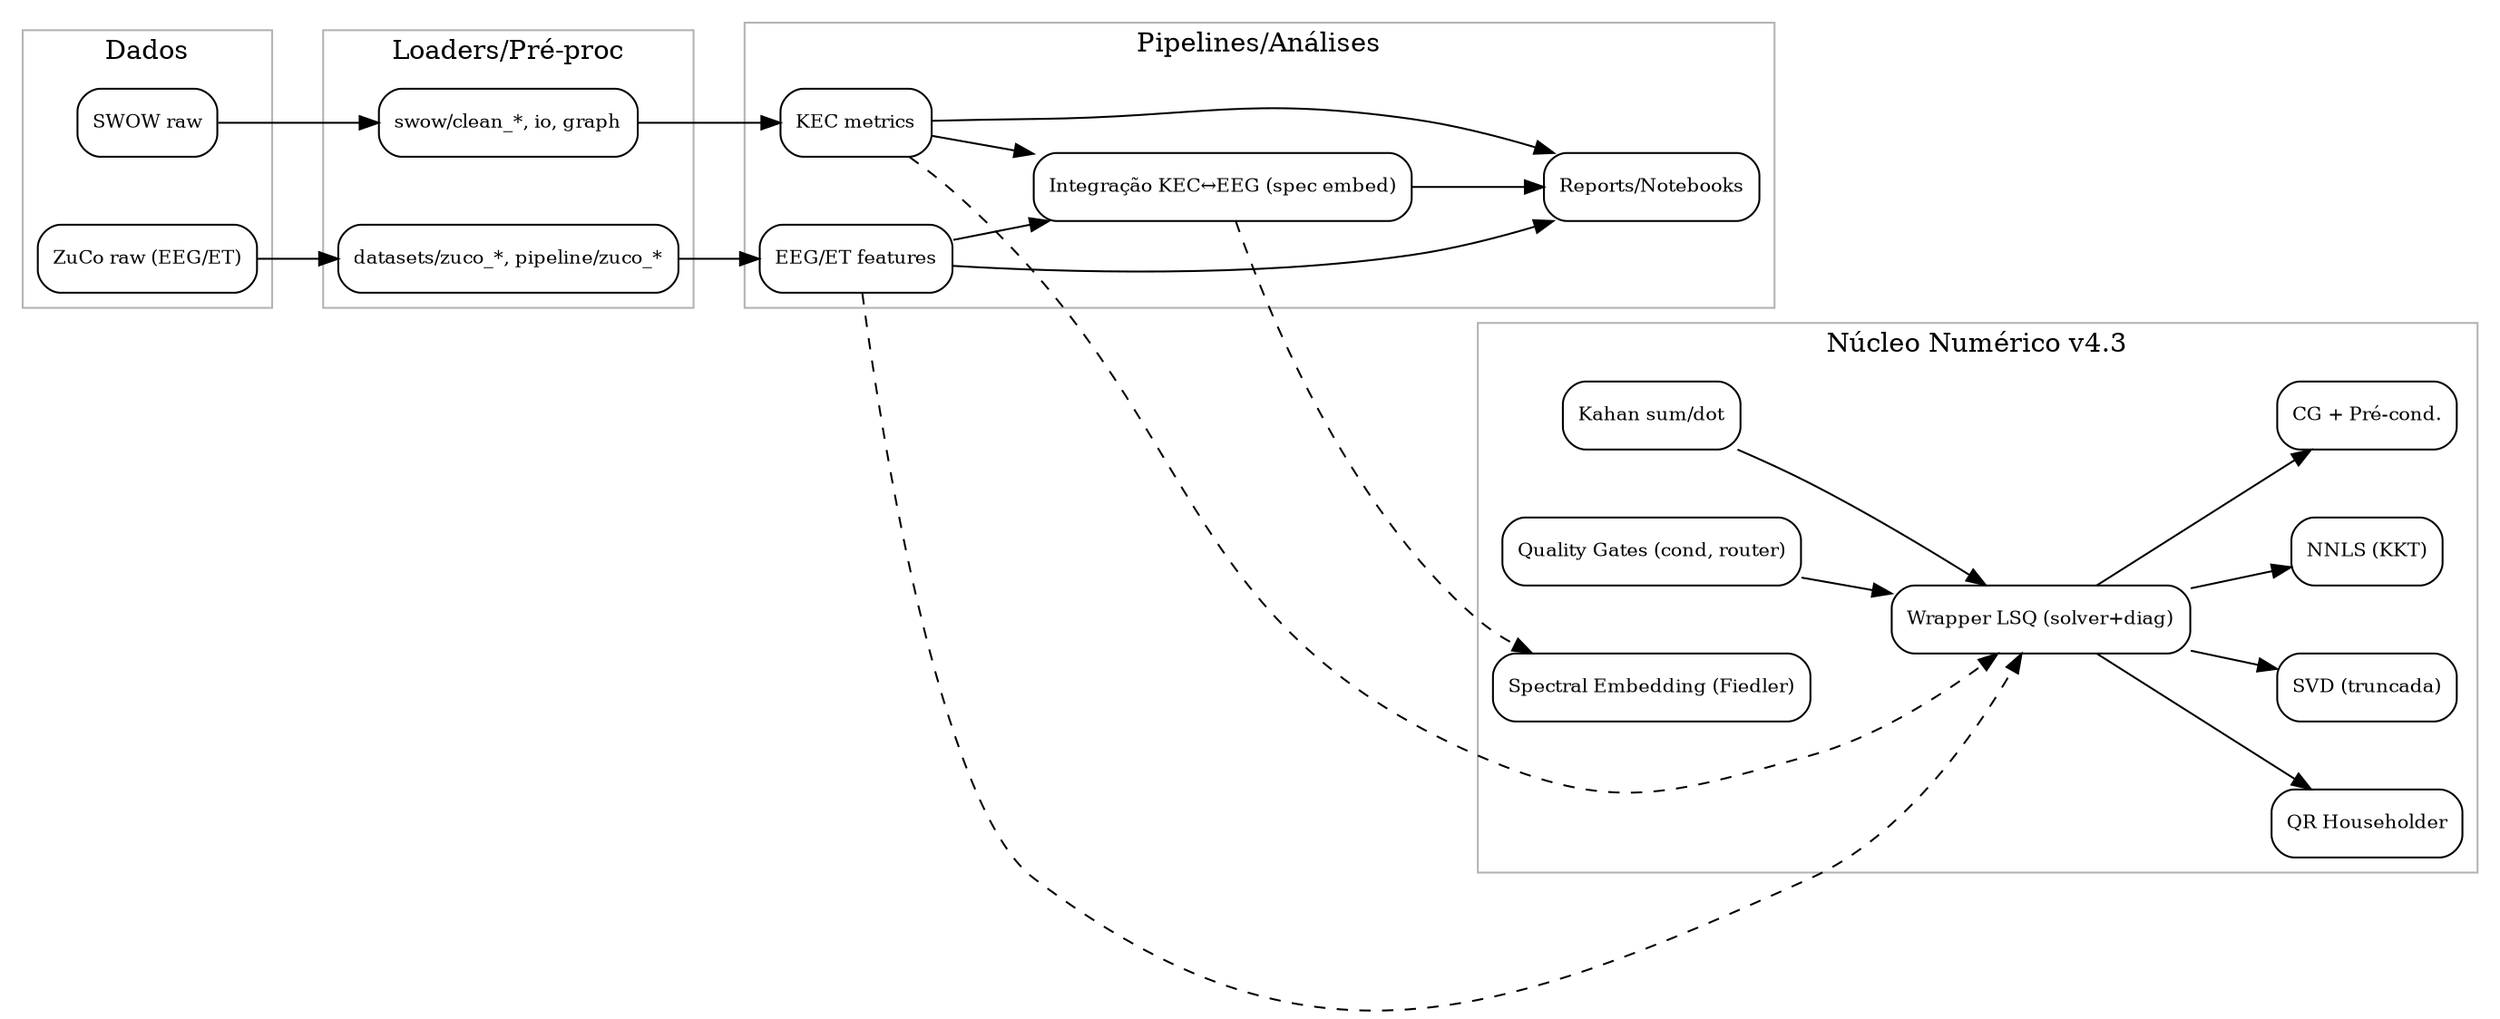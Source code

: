 digraph PCS {
  rankdir=LR; splines=true; nodesep=0.5; ranksep=0.6;
  node [shape=box, style=rounded, fontsize=10];

  subgraph cluster_data {
    label="Dados"; color=gray70;
    swow [label="SWOW raw"];
    zuco [label="ZuCo raw (EEG/ET)"];
  }

  subgraph cluster_loaders {
    label="Loaders/Pré-proc"; color=gray70;
    swow_load [label="swow/clean_*, io, graph"];
    zuco_load [label="datasets/zuco_*, pipeline/zuco_*"];
  }

  subgraph cluster_core {
    label="Núcleo Numérico v4.3"; color=gray70;
    qr [label="QR Householder"];
    svd [label="SVD (truncada)"];
    nnls [label="NNLS (KKT)"];
    cg [label="CG + Pré-cond."];
    kahan [label="Kahan sum/dot"];
    qc [label="Quality Gates (cond, router)"];
    wrap [label="Wrapper LSQ (solver+diag)"];
    spec [label="Spectral Embedding (Fiedler)"];
  }

  subgraph cluster_pipes {
    label="Pipelines/Análises"; color=gray70;
    swow_kec [label="KEC metrics"];
    zuco_feats [label="EEG/ET features"];
    integr [label="Integração KEC↔EEG (spec embed)"];
    reports [label="Reports/Notebooks"];
  }

  swow -> swow_load -> swow_kec;
  zuco -> zuco_load -> zuco_feats;

  swow_kec -> integr;
  zuco_feats -> integr;

  // Núcleo numérico ligações
  wrap -> qr; wrap -> svd; wrap -> nnls; wrap -> cg; qc -> wrap; kahan -> wrap;
  spec;

  // Uso do núcleo pelos pipelines
  swow_kec -> wrap [style=dashed];
  zuco_feats -> wrap [style=dashed];
  integr -> spec [style=dashed];

  integr -> reports;
  swow_kec -> reports;
  zuco_feats -> reports;
}

